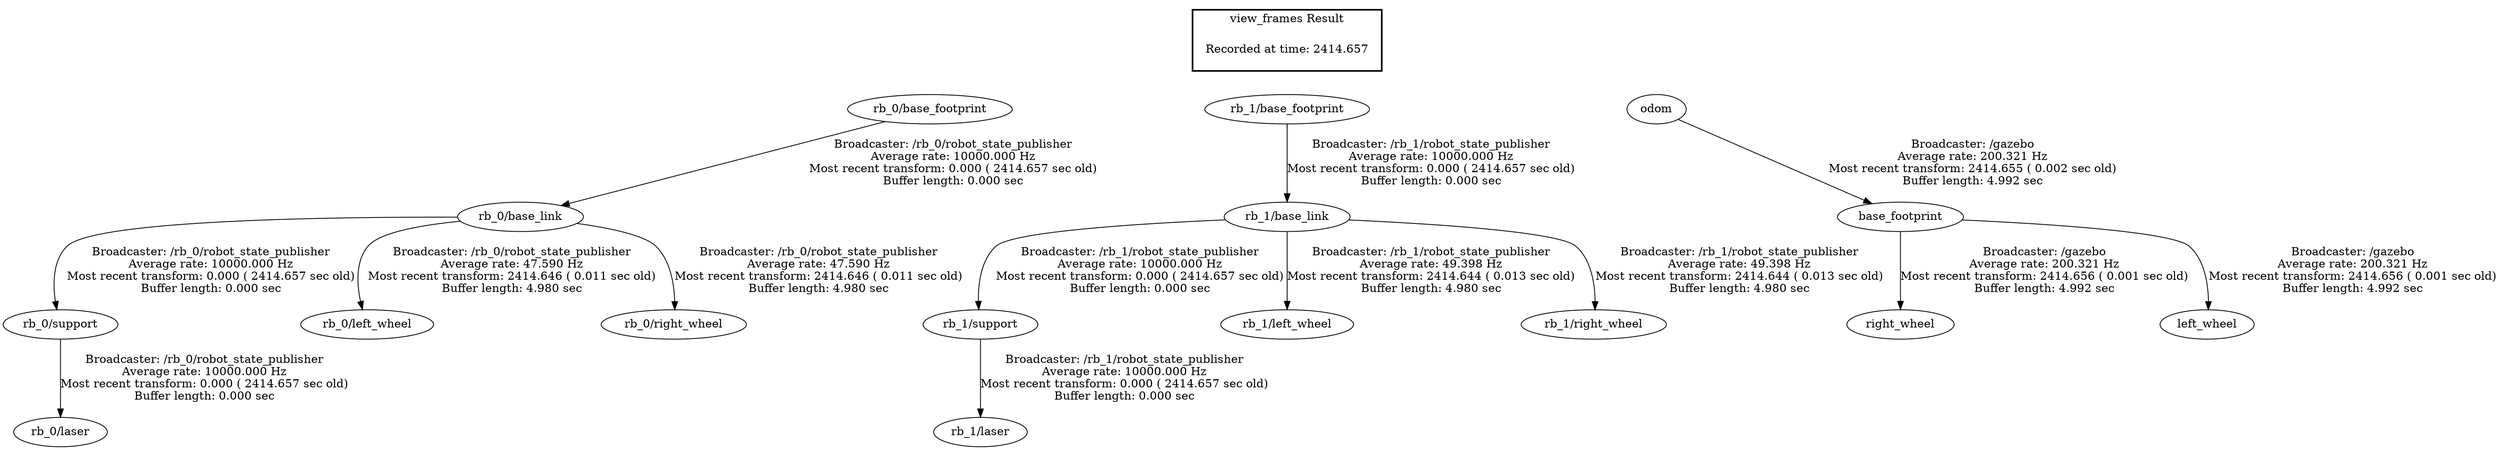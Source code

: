 digraph G {
"rb_0/support" -> "rb_0/laser"[label="Broadcaster: /rb_0/robot_state_publisher\nAverage rate: 10000.000 Hz\nMost recent transform: 0.000 ( 2414.657 sec old)\nBuffer length: 0.000 sec\n"];
"rb_0/base_link" -> "rb_0/support"[label="Broadcaster: /rb_0/robot_state_publisher\nAverage rate: 10000.000 Hz\nMost recent transform: 0.000 ( 2414.657 sec old)\nBuffer length: 0.000 sec\n"];
"rb_0/base_footprint" -> "rb_0/base_link"[label="Broadcaster: /rb_0/robot_state_publisher\nAverage rate: 10000.000 Hz\nMost recent transform: 0.000 ( 2414.657 sec old)\nBuffer length: 0.000 sec\n"];
"rb_1/support" -> "rb_1/laser"[label="Broadcaster: /rb_1/robot_state_publisher\nAverage rate: 10000.000 Hz\nMost recent transform: 0.000 ( 2414.657 sec old)\nBuffer length: 0.000 sec\n"];
"rb_1/base_link" -> "rb_1/support"[label="Broadcaster: /rb_1/robot_state_publisher\nAverage rate: 10000.000 Hz\nMost recent transform: 0.000 ( 2414.657 sec old)\nBuffer length: 0.000 sec\n"];
"rb_1/base_footprint" -> "rb_1/base_link"[label="Broadcaster: /rb_1/robot_state_publisher\nAverage rate: 10000.000 Hz\nMost recent transform: 0.000 ( 2414.657 sec old)\nBuffer length: 0.000 sec\n"];
"odom" -> "base_footprint"[label="Broadcaster: /gazebo\nAverage rate: 200.321 Hz\nMost recent transform: 2414.655 ( 0.002 sec old)\nBuffer length: 4.992 sec\n"];
"base_footprint" -> "right_wheel"[label="Broadcaster: /gazebo\nAverage rate: 200.321 Hz\nMost recent transform: 2414.656 ( 0.001 sec old)\nBuffer length: 4.992 sec\n"];
"base_footprint" -> "left_wheel"[label="Broadcaster: /gazebo\nAverage rate: 200.321 Hz\nMost recent transform: 2414.656 ( 0.001 sec old)\nBuffer length: 4.992 sec\n"];
"rb_1/base_link" -> "rb_1/left_wheel"[label="Broadcaster: /rb_1/robot_state_publisher\nAverage rate: 49.398 Hz\nMost recent transform: 2414.644 ( 0.013 sec old)\nBuffer length: 4.980 sec\n"];
"rb_1/base_link" -> "rb_1/right_wheel"[label="Broadcaster: /rb_1/robot_state_publisher\nAverage rate: 49.398 Hz\nMost recent transform: 2414.644 ( 0.013 sec old)\nBuffer length: 4.980 sec\n"];
"rb_0/base_link" -> "rb_0/left_wheel"[label="Broadcaster: /rb_0/robot_state_publisher\nAverage rate: 47.590 Hz\nMost recent transform: 2414.646 ( 0.011 sec old)\nBuffer length: 4.980 sec\n"];
"rb_0/base_link" -> "rb_0/right_wheel"[label="Broadcaster: /rb_0/robot_state_publisher\nAverage rate: 47.590 Hz\nMost recent transform: 2414.646 ( 0.011 sec old)\nBuffer length: 4.980 sec\n"];
edge [style=invis];
 subgraph cluster_legend { style=bold; color=black; label ="view_frames Result";
"Recorded at time: 2414.657"[ shape=plaintext ] ;
 }->"rb_0/base_footprint";
edge [style=invis];
 subgraph cluster_legend { style=bold; color=black; label ="view_frames Result";
"Recorded at time: 2414.657"[ shape=plaintext ] ;
 }->"rb_1/base_footprint";
edge [style=invis];
 subgraph cluster_legend { style=bold; color=black; label ="view_frames Result";
"Recorded at time: 2414.657"[ shape=plaintext ] ;
 }->"odom";
}